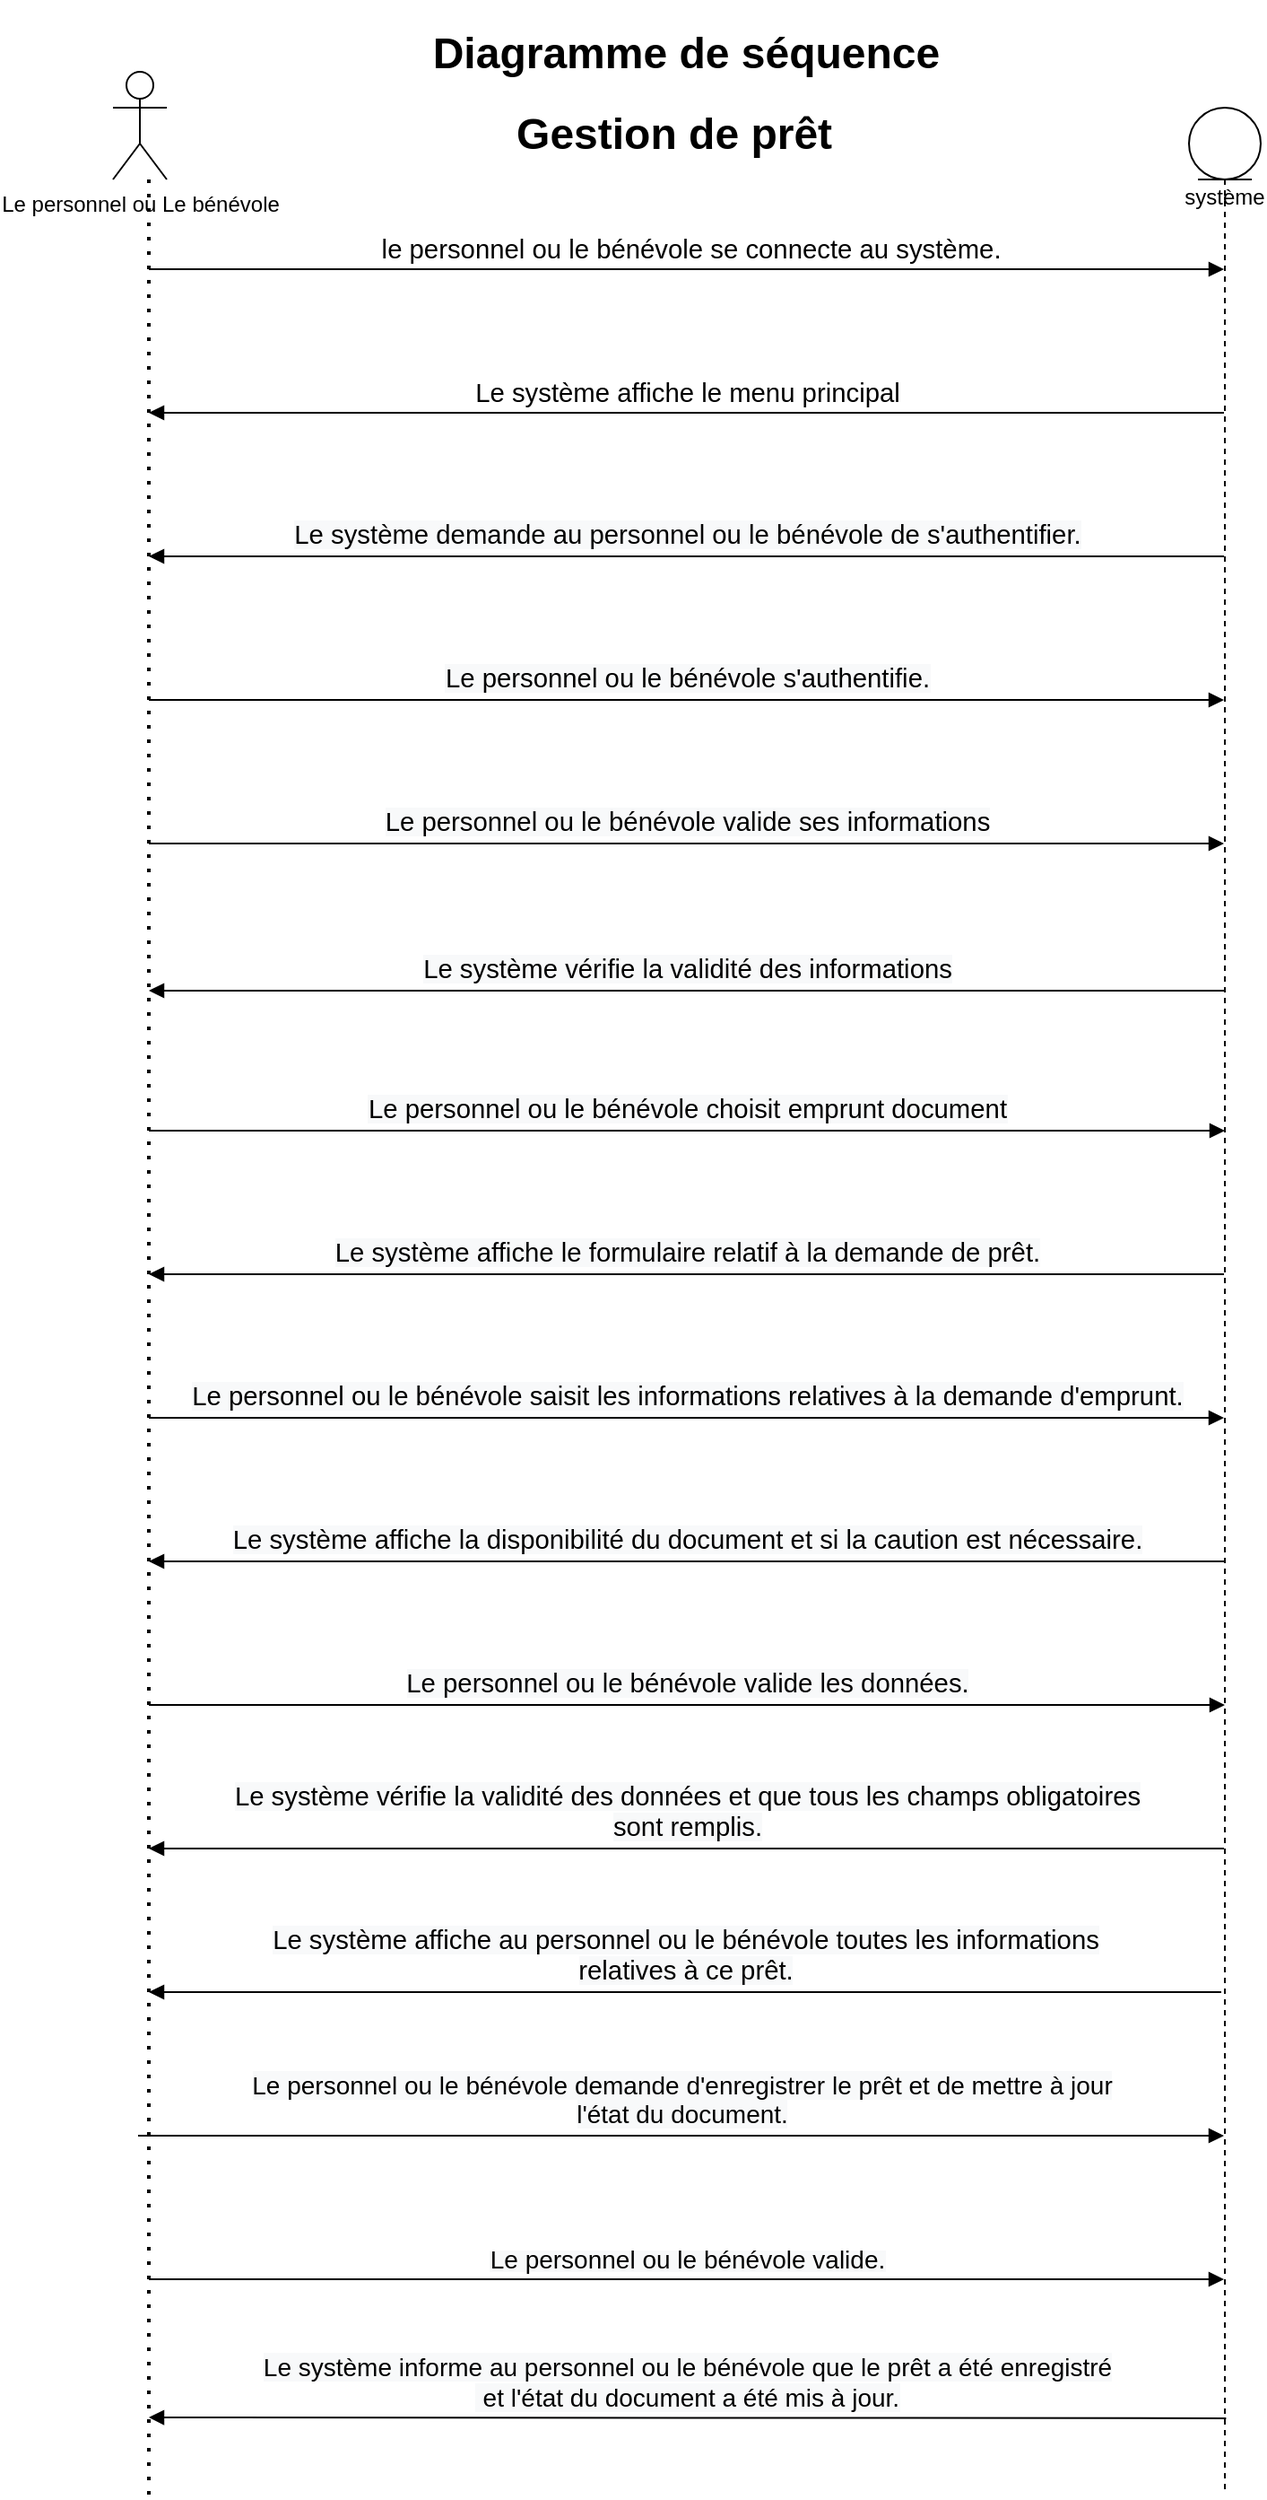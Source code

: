 <mxfile version="14.5.1" type="device" pages="2"><diagram id="zeJD3eL1rc84R0O1LTHI" name="Page-1"><mxGraphModel dx="1126" dy="497" grid="1" gridSize="10" guides="1" tooltips="1" connect="1" arrows="1" fold="1" page="1" pageScale="1" pageWidth="827" pageHeight="1169" math="0" shadow="0"><root><mxCell id="0"/><mxCell id="1" parent="0"/><mxCell id="oR6vHQhPfLNWrlbEh8sp-1" value="Le personnel ou Le bénévole" style="shape=umlActor;verticalLabelPosition=bottom;verticalAlign=top;html=1;" parent="1" vertex="1"><mxGeometry x="100" y="50" width="30" height="60" as="geometry"/></mxCell><mxCell id="oR6vHQhPfLNWrlbEh8sp-2" value="système" style="shape=umlLifeline;participant=umlEntity;perimeter=lifelinePerimeter;whiteSpace=wrap;html=1;container=1;collapsible=0;recursiveResize=0;verticalAlign=top;spacingTop=36;outlineConnect=0;" parent="1" vertex="1"><mxGeometry x="700" y="70" width="40" height="1330" as="geometry"/></mxCell><mxCell id="oR6vHQhPfLNWrlbEh8sp-4" value="" style="endArrow=none;dashed=1;html=1;dashPattern=1 3;strokeWidth=2;" parent="1" edge="1"><mxGeometry width="50" height="50" relative="1" as="geometry"><mxPoint x="120" y="1400" as="sourcePoint"/><mxPoint x="120" y="110" as="targetPoint"/></mxGeometry></mxCell><mxCell id="oR6vHQhPfLNWrlbEh8sp-8" value="&lt;span style=&quot;font-size: 11pt ; line-height: 107% ; font-family: &amp;#34;arial&amp;#34; , sans-serif&quot;&gt;&amp;nbsp;le personnel ou le bénévole se connecte au système.&lt;/span&gt;" style="html=1;verticalAlign=bottom;endArrow=block;" parent="1" target="oR6vHQhPfLNWrlbEh8sp-2" edge="1"><mxGeometry width="80" relative="1" as="geometry"><mxPoint x="120" y="160" as="sourcePoint"/><mxPoint x="450" y="250" as="targetPoint"/><Array as="points"><mxPoint x="480" y="160"/></Array></mxGeometry></mxCell><mxCell id="oR6vHQhPfLNWrlbEh8sp-9" value="&lt;span style=&quot;font-family: &amp;#34;arial&amp;#34; , sans-serif ; font-size: 14.667px ; text-align: left ; background-color: rgb(248 , 249 , 250)&quot;&gt;Le système vérifie la validité des informations&lt;/span&gt;" style="html=1;verticalAlign=bottom;endArrow=block;" parent="1" edge="1" source="oR6vHQhPfLNWrlbEh8sp-2"><mxGeometry width="80" relative="1" as="geometry"><mxPoint x="120" y="560" as="sourcePoint"/><mxPoint x="120" y="562" as="targetPoint"/></mxGeometry></mxCell><mxCell id="oR6vHQhPfLNWrlbEh8sp-10" value="&lt;span style=&quot;font-family: &amp;#34;arial&amp;#34; , sans-serif ; font-size: 14.667px ; text-align: left ; background-color: rgb(248 , 249 , 250)&quot;&gt;Le personnel ou le bénévole valide ses informations&lt;/span&gt;" style="html=1;verticalAlign=bottom;endArrow=block;" parent="1" edge="1" target="oR6vHQhPfLNWrlbEh8sp-2"><mxGeometry width="80" relative="1" as="geometry"><mxPoint x="120" y="480" as="sourcePoint"/><mxPoint x="650" y="500" as="targetPoint"/></mxGeometry></mxCell><mxCell id="oR6vHQhPfLNWrlbEh8sp-11" value="&lt;span style=&quot;font-family: &amp;#34;arial&amp;#34; , sans-serif ; font-size: 14.667px ; text-align: left ; background-color: rgb(248 , 249 , 250)&quot;&gt;Le système demande au personnel ou le bénévole de s'authentifier.&lt;/span&gt;" style="html=1;verticalAlign=bottom;endArrow=block;" parent="1" edge="1" source="oR6vHQhPfLNWrlbEh8sp-2"><mxGeometry width="80" relative="1" as="geometry"><mxPoint x="680" y="340" as="sourcePoint"/><mxPoint x="120" y="320" as="targetPoint"/><Array as="points"><mxPoint x="430" y="320"/></Array></mxGeometry></mxCell><mxCell id="oR6vHQhPfLNWrlbEh8sp-12" value="&lt;span style=&quot;font-family: &amp;#34;arial&amp;#34; , sans-serif ; font-size: 14.667px ; text-align: left ; background-color: rgb(248 , 249 , 250)&quot;&gt;Le personnel ou le bénévole s'authentifie.&lt;/span&gt;" style="html=1;verticalAlign=bottom;endArrow=block;" parent="1" target="oR6vHQhPfLNWrlbEh8sp-2" edge="1"><mxGeometry width="80" relative="1" as="geometry"><mxPoint x="120" y="400" as="sourcePoint"/><mxPoint x="450" y="400" as="targetPoint"/></mxGeometry></mxCell><mxCell id="oR6vHQhPfLNWrlbEh8sp-13" value="&lt;span style=&quot;font-size: 11pt ; line-height: 107% ; font-family: &amp;#34;arial&amp;#34; , sans-serif&quot;&gt;Le système affiche le menu principal&lt;/span&gt;" style="html=1;verticalAlign=bottom;endArrow=block;" parent="1" source="oR6vHQhPfLNWrlbEh8sp-2" edge="1"><mxGeometry width="80" relative="1" as="geometry"><mxPoint x="494" y="240" as="sourcePoint"/><mxPoint x="120" y="240" as="targetPoint"/></mxGeometry></mxCell><mxCell id="oR6vHQhPfLNWrlbEh8sp-15" value="&lt;span style=&quot;font-family: &amp;#34;arial&amp;#34; , sans-serif ; font-size: 14.667px ; text-align: left ; background-color: rgb(248 , 249 , 250)&quot;&gt;Le personnel ou le bénévole choisit emprunt document&lt;/span&gt;" style="html=1;verticalAlign=bottom;endArrow=block;" parent="1" edge="1"><mxGeometry width="80" relative="1" as="geometry"><mxPoint x="120" y="640" as="sourcePoint"/><mxPoint x="720" y="640" as="targetPoint"/></mxGeometry></mxCell><mxCell id="oR6vHQhPfLNWrlbEh8sp-16" value="&lt;span style=&quot;font-family: &amp;#34;arial&amp;#34; , sans-serif ; font-size: 14.667px ; text-align: left ; background-color: rgb(248 , 249 , 250)&quot;&gt;Le système affiche le formulaire relatif à la demande de prêt.&lt;/span&gt;" style="html=1;verticalAlign=bottom;endArrow=block;" parent="1" source="oR6vHQhPfLNWrlbEh8sp-2" edge="1"><mxGeometry width="80" relative="1" as="geometry"><mxPoint x="370" y="760" as="sourcePoint"/><mxPoint x="120" y="720" as="targetPoint"/></mxGeometry></mxCell><mxCell id="oR6vHQhPfLNWrlbEh8sp-17" value="&lt;span style=&quot;font-family: &amp;#34;arial&amp;#34; , sans-serif ; font-size: 14.667px ; text-align: left ; background-color: rgb(248 , 249 , 250)&quot;&gt;Le personnel ou le bénévole saisit les informations relatives à la demande&amp;nbsp;&lt;/span&gt;&lt;span style=&quot;font-family: &amp;#34;arial&amp;#34; , sans-serif ; font-size: 14.667px ; text-align: left ; background-color: rgb(248 , 249 , 250)&quot;&gt;d'emprunt.&lt;/span&gt;" style="html=1;verticalAlign=bottom;endArrow=block;" parent="1" edge="1" target="oR6vHQhPfLNWrlbEh8sp-2"><mxGeometry width="80" relative="1" as="geometry"><mxPoint x="120" y="800" as="sourcePoint"/><mxPoint x="650" y="820" as="targetPoint"/></mxGeometry></mxCell><mxCell id="oR6vHQhPfLNWrlbEh8sp-18" value="&lt;h1&gt;&amp;nbsp; &amp;nbsp; &amp;nbsp; &amp;nbsp; Diagramme de séquence&lt;/h1&gt;&lt;h1&gt;&amp;nbsp; &amp;nbsp; &amp;nbsp; &amp;nbsp; &amp;nbsp; &amp;nbsp; &amp;nbsp; &amp;nbsp;Gestion de prêt&amp;nbsp;&lt;/h1&gt;" style="text;html=1;strokeColor=none;fillColor=none;spacing=5;spacingTop=-20;whiteSpace=wrap;overflow=hidden;rounded=0;" parent="1" vertex="1"><mxGeometry x="220" y="20" width="420" height="90" as="geometry"/></mxCell><mxCell id="7vNifacf-HE-uJYi6E_z-2" value="&lt;span style=&quot;font-family: &amp;#34;arial&amp;#34; , sans-serif ; font-size: 14.667px ; text-align: left ; background-color: rgb(248 , 249 , 250)&quot;&gt;Le système affiche la disponibilité du document et si&amp;nbsp;&lt;/span&gt;&lt;span style=&quot;font-family: &amp;#34;arial&amp;#34; , sans-serif ; font-size: 14.667px ; text-align: left ; background-color: rgb(248 , 249 , 250)&quot;&gt;la caution est nécessaire.&lt;br&gt;&lt;/span&gt;" style="html=1;verticalAlign=bottom;endArrow=block;" edge="1" parent="1" source="oR6vHQhPfLNWrlbEh8sp-2"><mxGeometry width="80" relative="1" as="geometry"><mxPoint x="510" y="1020" as="sourcePoint"/><mxPoint x="120" y="880" as="targetPoint"/></mxGeometry></mxCell><mxCell id="7vNifacf-HE-uJYi6E_z-3" value="&lt;span style=&quot;font-family: &amp;#34;arial&amp;#34; , sans-serif ; font-size: 14.667px ; text-align: left ; background-color: rgb(248 , 249 , 250)&quot;&gt;Le personnel ou le bénévole valide les données.&lt;br&gt;&lt;/span&gt;" style="html=1;verticalAlign=bottom;endArrow=block;" edge="1" parent="1"><mxGeometry width="80" relative="1" as="geometry"><mxPoint x="120" y="960" as="sourcePoint"/><mxPoint x="720" y="960" as="targetPoint"/></mxGeometry></mxCell><mxCell id="7vNifacf-HE-uJYi6E_z-4" value="&lt;span style=&quot;font-family: &amp;#34;arial&amp;#34; , sans-serif ; font-size: 14.667px ; text-align: left ; background-color: rgb(248 , 249 , 250)&quot;&gt;Le système vérifie la validité des données et que tous les champs obligatoires&lt;/span&gt;&lt;br style=&quot;font-family: &amp;#34;arial&amp;#34; , sans-serif ; font-size: 14.667px ; text-align: left ; background-color: rgb(248 , 249 , 250)&quot;&gt;&lt;span style=&quot;font-family: &amp;#34;arial&amp;#34; , sans-serif ; font-size: 14.667px ; text-align: left ; background-color: rgb(248 , 249 , 250)&quot;&gt;sont remplis.&lt;/span&gt;" style="html=1;verticalAlign=bottom;endArrow=block;" edge="1" parent="1" source="oR6vHQhPfLNWrlbEh8sp-2"><mxGeometry width="80" relative="1" as="geometry"><mxPoint x="540" y="1060" as="sourcePoint"/><mxPoint x="120" y="1040" as="targetPoint"/></mxGeometry></mxCell><mxCell id="7vNifacf-HE-uJYi6E_z-5" value="&lt;span style=&quot;font-family: &amp;#34;arial&amp;#34; , sans-serif ; font-size: 14.667px ; text-align: left ; background-color: rgb(248 , 249 , 250)&quot;&gt;Le système affiche au personnel ou le bénévole toutes les informations&lt;/span&gt;&lt;br style=&quot;font-family: &amp;#34;arial&amp;#34; , sans-serif ; font-size: 14.667px ; text-align: left ; background-color: rgb(248 , 249 , 250)&quot;&gt;&lt;span style=&quot;font-family: &amp;#34;arial&amp;#34; , sans-serif ; font-size: 14.667px ; text-align: left ; background-color: rgb(248 , 249 , 250)&quot;&gt;relatives à ce prêt.&lt;/span&gt;" style="html=1;verticalAlign=bottom;endArrow=block;" edge="1" parent="1"><mxGeometry width="80" relative="1" as="geometry"><mxPoint x="718" y="1120" as="sourcePoint"/><mxPoint x="120" y="1120" as="targetPoint"/></mxGeometry></mxCell><mxCell id="7vNifacf-HE-uJYi6E_z-7" value="&lt;font style=&quot;font-size: 14px&quot;&gt;&lt;span style=&quot;text-align: left ; background-color: rgb(248 , 249 , 250) ; font-family: &amp;#34;arial&amp;#34; , sans-serif&quot;&gt;Le personnel ou le bénévole &lt;/span&gt;&lt;span style=&quot;font-family: &amp;#34;arial&amp;#34; , sans-serif ; text-align: left ; background-color: rgb(248 , 249 , 250)&quot;&gt;demande d'enregistrer le prêt et de mettre à jour&lt;/span&gt;&lt;br style=&quot;font-family: &amp;#34;arial&amp;#34; , sans-serif ; text-align: left ; background-color: rgb(248 , 249 , 250)&quot;&gt;&lt;span style=&quot;font-family: &amp;#34;arial&amp;#34; , sans-serif ; text-align: left ; background-color: rgb(248 , 249 , 250)&quot;&gt;l'état du document.&lt;/span&gt;&lt;/font&gt;&lt;span style=&quot;text-align: left ; background-color: rgb(248 , 249 , 250) ; font-size: 14.667px ; font-family: &amp;#34;arial&amp;#34; , sans-serif&quot;&gt;&lt;br&gt;&lt;/span&gt;" style="html=1;verticalAlign=bottom;endArrow=block;" edge="1" parent="1" target="oR6vHQhPfLNWrlbEh8sp-2"><mxGeometry width="80" relative="1" as="geometry"><mxPoint x="114" y="1200" as="sourcePoint"/><mxPoint x="714" y="1200" as="targetPoint"/></mxGeometry></mxCell><mxCell id="7vNifacf-HE-uJYi6E_z-8" value="&lt;span style=&quot;font-family: &amp;#34;arial&amp;#34; , sans-serif ; text-align: left ; background-color: rgb(248 , 249 , 250)&quot;&gt;&lt;font style=&quot;font-size: 14px&quot;&gt;Le personnel ou le bénévole valide.&lt;/font&gt;&lt;/span&gt;" style="html=1;verticalAlign=bottom;endArrow=block;" edge="1" parent="1" target="oR6vHQhPfLNWrlbEh8sp-2"><mxGeometry width="80" relative="1" as="geometry"><mxPoint x="120" y="1280" as="sourcePoint"/><mxPoint x="440" y="1360" as="targetPoint"/></mxGeometry></mxCell><mxCell id="7vNifacf-HE-uJYi6E_z-9" value="&lt;font style=&quot;font-size: 14px&quot;&gt;&lt;span style=&quot;font-family: &amp;#34;arial&amp;#34; , sans-serif ; text-align: left ; background-color: rgb(248 , 249 , 250)&quot;&gt;Le système informe au&amp;nbsp;&lt;/span&gt;&lt;span style=&quot;font-family: &amp;#34;arial&amp;#34; , sans-serif ; text-align: left ; background-color: rgb(248 , 249 , 250)&quot;&gt;personnel ou le bénévole que le prêt a été enregistré&lt;br&gt;&amp;nbsp;et l'état du document a&amp;nbsp;&lt;/span&gt;&lt;span style=&quot;font-family: &amp;#34;arial&amp;#34; , sans-serif ; text-align: left ; background-color: rgb(248 , 249 , 250)&quot;&gt;été mis à jour.&lt;/span&gt;&lt;/font&gt;" style="html=1;verticalAlign=bottom;endArrow=block;exitX=0.517;exitY=0.968;exitDx=0;exitDy=0;exitPerimeter=0;" edge="1" parent="1" source="oR6vHQhPfLNWrlbEh8sp-2"><mxGeometry width="80" relative="1" as="geometry"><mxPoint x="360" y="1490" as="sourcePoint"/><mxPoint x="120" y="1357" as="targetPoint"/></mxGeometry></mxCell></root></mxGraphModel></diagram><diagram id="9whOL8GvoNAHDnyknCdn" name="Page-2"><mxGraphModel dx="1126" dy="497" grid="1" gridSize="10" guides="1" tooltips="1" connect="1" arrows="1" fold="1" page="1" pageScale="1" pageWidth="827" pageHeight="1169" math="0" shadow="0"><root><mxCell id="b6B5mGxc54gf3klH5Vqg-0"/><mxCell id="b6B5mGxc54gf3klH5Vqg-1" parent="b6B5mGxc54gf3klH5Vqg-0"/></root></mxGraphModel></diagram></mxfile>